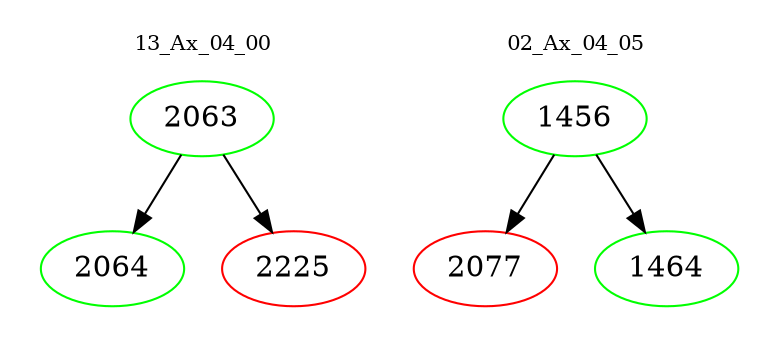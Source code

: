 digraph{
subgraph cluster_0 {
color = white
label = "13_Ax_04_00";
fontsize=10;
T0_2063 [label="2063", color="green"]
T0_2063 -> T0_2064 [color="black"]
T0_2064 [label="2064", color="green"]
T0_2063 -> T0_2225 [color="black"]
T0_2225 [label="2225", color="red"]
}
subgraph cluster_1 {
color = white
label = "02_Ax_04_05";
fontsize=10;
T1_1456 [label="1456", color="green"]
T1_1456 -> T1_2077 [color="black"]
T1_2077 [label="2077", color="red"]
T1_1456 -> T1_1464 [color="black"]
T1_1464 [label="1464", color="green"]
}
}
